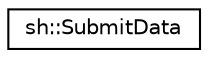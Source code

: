 digraph "Graphical Class Hierarchy"
{
 // LATEX_PDF_SIZE
  edge [fontname="Helvetica",fontsize="10",labelfontname="Helvetica",labelfontsize="10"];
  node [fontname="Helvetica",fontsize="10",shape=record];
  rankdir="LR";
  Node0 [label="sh::SubmitData",height=0.2,width=0.4,color="black", fillcolor="white", style="filled",URL="$structsh_1_1_submit_data.html",tooltip=" "];
}
